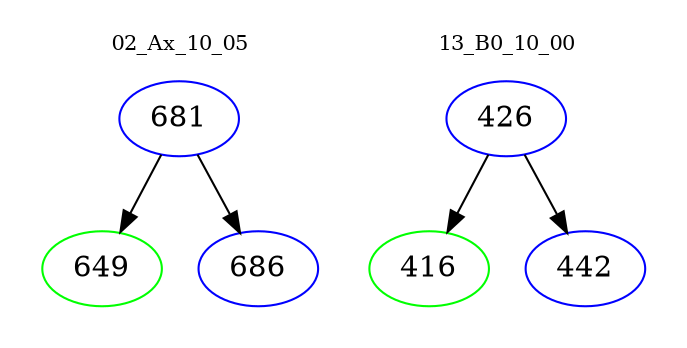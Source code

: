 digraph{
subgraph cluster_0 {
color = white
label = "02_Ax_10_05";
fontsize=10;
T0_681 [label="681", color="blue"]
T0_681 -> T0_649 [color="black"]
T0_649 [label="649", color="green"]
T0_681 -> T0_686 [color="black"]
T0_686 [label="686", color="blue"]
}
subgraph cluster_1 {
color = white
label = "13_B0_10_00";
fontsize=10;
T1_426 [label="426", color="blue"]
T1_426 -> T1_416 [color="black"]
T1_416 [label="416", color="green"]
T1_426 -> T1_442 [color="black"]
T1_442 [label="442", color="blue"]
}
}
